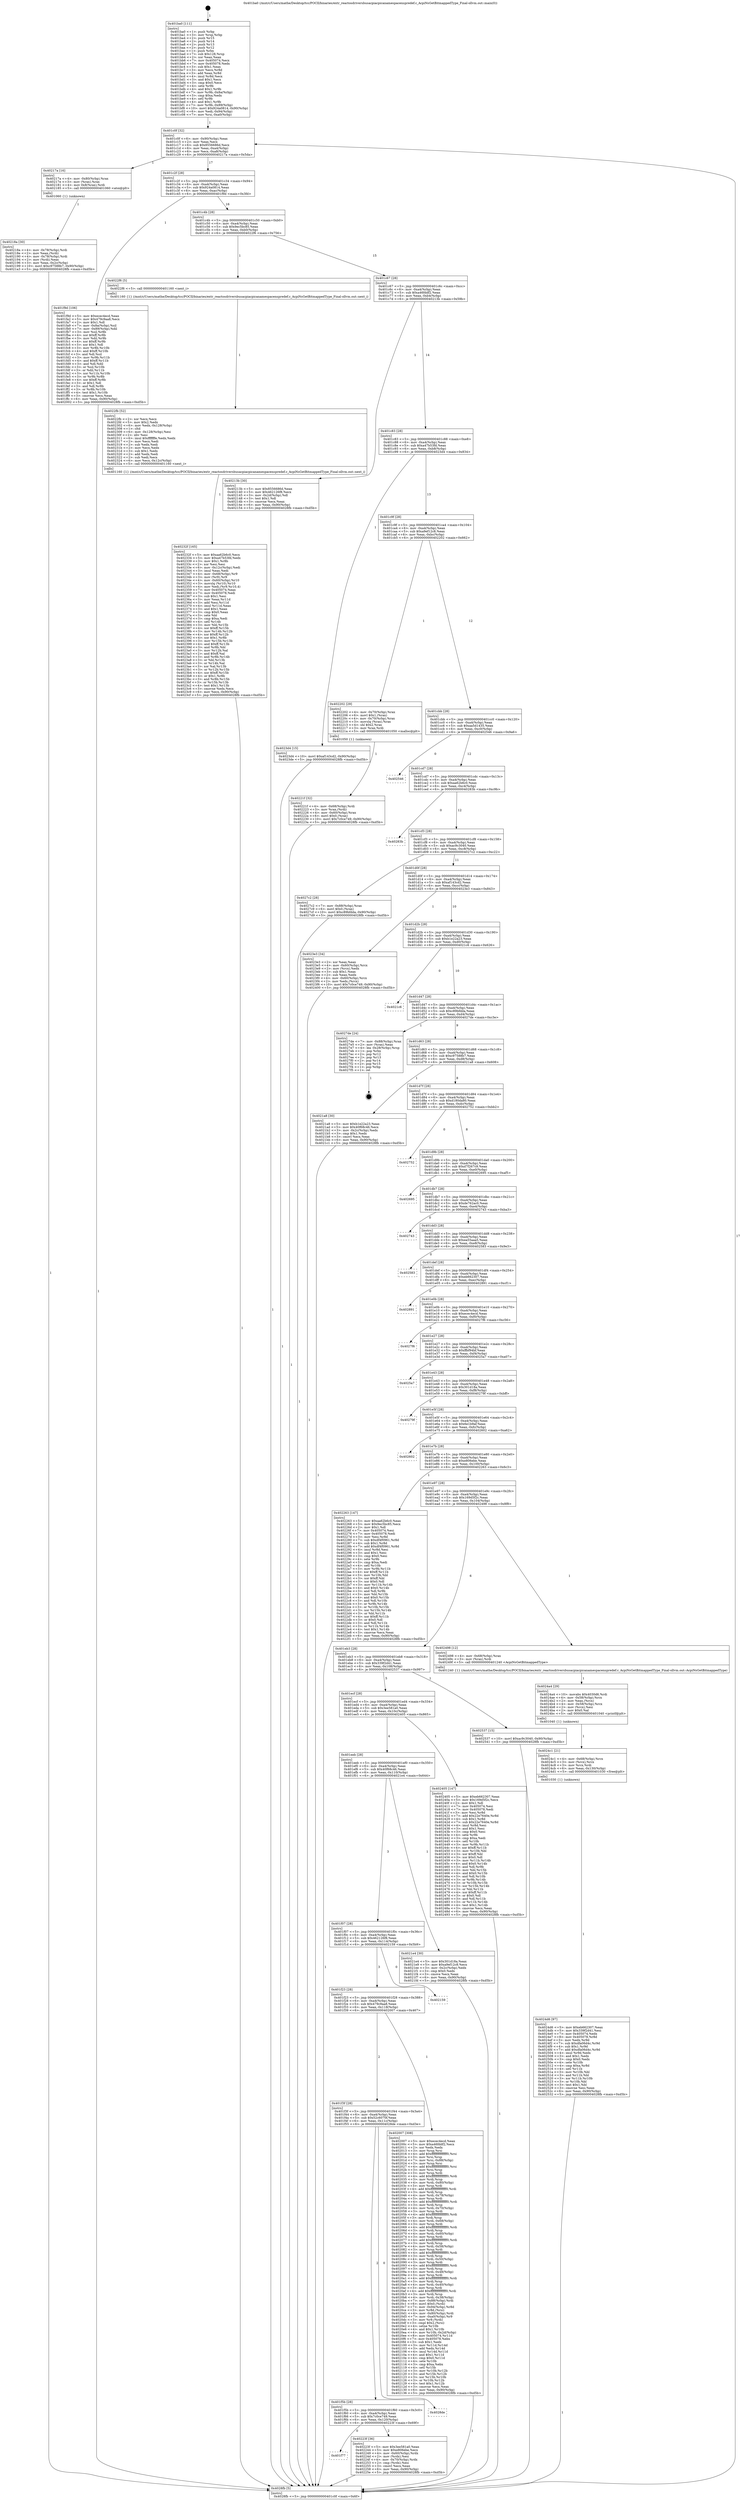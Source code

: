 digraph "0x401ba0" {
  label = "0x401ba0 (/mnt/c/Users/mathe/Desktop/tcc/POCII/binaries/extr_reactosdriversbusacpiacpicanamespacenspredef.c_AcpiNsGetBitmappedType_Final-ollvm.out::main(0))"
  labelloc = "t"
  node[shape=record]

  Entry [label="",width=0.3,height=0.3,shape=circle,fillcolor=black,style=filled]
  "0x401c0f" [label="{
     0x401c0f [32]\l
     | [instrs]\l
     &nbsp;&nbsp;0x401c0f \<+6\>: mov -0x90(%rbp),%eax\l
     &nbsp;&nbsp;0x401c15 \<+2\>: mov %eax,%ecx\l
     &nbsp;&nbsp;0x401c17 \<+6\>: sub $0x8556686d,%ecx\l
     &nbsp;&nbsp;0x401c1d \<+6\>: mov %eax,-0xa4(%rbp)\l
     &nbsp;&nbsp;0x401c23 \<+6\>: mov %ecx,-0xa8(%rbp)\l
     &nbsp;&nbsp;0x401c29 \<+6\>: je 000000000040217a \<main+0x5da\>\l
  }"]
  "0x40217a" [label="{
     0x40217a [16]\l
     | [instrs]\l
     &nbsp;&nbsp;0x40217a \<+4\>: mov -0x80(%rbp),%rax\l
     &nbsp;&nbsp;0x40217e \<+3\>: mov (%rax),%rax\l
     &nbsp;&nbsp;0x402181 \<+4\>: mov 0x8(%rax),%rdi\l
     &nbsp;&nbsp;0x402185 \<+5\>: call 0000000000401060 \<atoi@plt\>\l
     | [calls]\l
     &nbsp;&nbsp;0x401060 \{1\} (unknown)\l
  }"]
  "0x401c2f" [label="{
     0x401c2f [28]\l
     | [instrs]\l
     &nbsp;&nbsp;0x401c2f \<+5\>: jmp 0000000000401c34 \<main+0x94\>\l
     &nbsp;&nbsp;0x401c34 \<+6\>: mov -0xa4(%rbp),%eax\l
     &nbsp;&nbsp;0x401c3a \<+5\>: sub $0x924a0814,%eax\l
     &nbsp;&nbsp;0x401c3f \<+6\>: mov %eax,-0xac(%rbp)\l
     &nbsp;&nbsp;0x401c45 \<+6\>: je 0000000000401f9d \<main+0x3fd\>\l
  }"]
  Exit [label="",width=0.3,height=0.3,shape=circle,fillcolor=black,style=filled,peripheries=2]
  "0x401f9d" [label="{
     0x401f9d [106]\l
     | [instrs]\l
     &nbsp;&nbsp;0x401f9d \<+5\>: mov $0xecec4ecd,%eax\l
     &nbsp;&nbsp;0x401fa2 \<+5\>: mov $0x479c9aa8,%ecx\l
     &nbsp;&nbsp;0x401fa7 \<+2\>: mov $0x1,%dl\l
     &nbsp;&nbsp;0x401fa9 \<+7\>: mov -0x8a(%rbp),%sil\l
     &nbsp;&nbsp;0x401fb0 \<+7\>: mov -0x89(%rbp),%dil\l
     &nbsp;&nbsp;0x401fb7 \<+3\>: mov %sil,%r8b\l
     &nbsp;&nbsp;0x401fba \<+4\>: xor $0xff,%r8b\l
     &nbsp;&nbsp;0x401fbe \<+3\>: mov %dil,%r9b\l
     &nbsp;&nbsp;0x401fc1 \<+4\>: xor $0xff,%r9b\l
     &nbsp;&nbsp;0x401fc5 \<+3\>: xor $0x1,%dl\l
     &nbsp;&nbsp;0x401fc8 \<+3\>: mov %r8b,%r10b\l
     &nbsp;&nbsp;0x401fcb \<+4\>: and $0xff,%r10b\l
     &nbsp;&nbsp;0x401fcf \<+3\>: and %dl,%sil\l
     &nbsp;&nbsp;0x401fd2 \<+3\>: mov %r9b,%r11b\l
     &nbsp;&nbsp;0x401fd5 \<+4\>: and $0xff,%r11b\l
     &nbsp;&nbsp;0x401fd9 \<+3\>: and %dl,%dil\l
     &nbsp;&nbsp;0x401fdc \<+3\>: or %sil,%r10b\l
     &nbsp;&nbsp;0x401fdf \<+3\>: or %dil,%r11b\l
     &nbsp;&nbsp;0x401fe2 \<+3\>: xor %r11b,%r10b\l
     &nbsp;&nbsp;0x401fe5 \<+3\>: or %r9b,%r8b\l
     &nbsp;&nbsp;0x401fe8 \<+4\>: xor $0xff,%r8b\l
     &nbsp;&nbsp;0x401fec \<+3\>: or $0x1,%dl\l
     &nbsp;&nbsp;0x401fef \<+3\>: and %dl,%r8b\l
     &nbsp;&nbsp;0x401ff2 \<+3\>: or %r8b,%r10b\l
     &nbsp;&nbsp;0x401ff5 \<+4\>: test $0x1,%r10b\l
     &nbsp;&nbsp;0x401ff9 \<+3\>: cmovne %ecx,%eax\l
     &nbsp;&nbsp;0x401ffc \<+6\>: mov %eax,-0x90(%rbp)\l
     &nbsp;&nbsp;0x402002 \<+5\>: jmp 00000000004028fb \<main+0xd5b\>\l
  }"]
  "0x401c4b" [label="{
     0x401c4b [28]\l
     | [instrs]\l
     &nbsp;&nbsp;0x401c4b \<+5\>: jmp 0000000000401c50 \<main+0xb0\>\l
     &nbsp;&nbsp;0x401c50 \<+6\>: mov -0xa4(%rbp),%eax\l
     &nbsp;&nbsp;0x401c56 \<+5\>: sub $0x9ec5bc85,%eax\l
     &nbsp;&nbsp;0x401c5b \<+6\>: mov %eax,-0xb0(%rbp)\l
     &nbsp;&nbsp;0x401c61 \<+6\>: je 00000000004022f6 \<main+0x756\>\l
  }"]
  "0x4028fb" [label="{
     0x4028fb [5]\l
     | [instrs]\l
     &nbsp;&nbsp;0x4028fb \<+5\>: jmp 0000000000401c0f \<main+0x6f\>\l
  }"]
  "0x401ba0" [label="{
     0x401ba0 [111]\l
     | [instrs]\l
     &nbsp;&nbsp;0x401ba0 \<+1\>: push %rbp\l
     &nbsp;&nbsp;0x401ba1 \<+3\>: mov %rsp,%rbp\l
     &nbsp;&nbsp;0x401ba4 \<+2\>: push %r15\l
     &nbsp;&nbsp;0x401ba6 \<+2\>: push %r14\l
     &nbsp;&nbsp;0x401ba8 \<+2\>: push %r13\l
     &nbsp;&nbsp;0x401baa \<+2\>: push %r12\l
     &nbsp;&nbsp;0x401bac \<+1\>: push %rbx\l
     &nbsp;&nbsp;0x401bad \<+7\>: sub $0x128,%rsp\l
     &nbsp;&nbsp;0x401bb4 \<+2\>: xor %eax,%eax\l
     &nbsp;&nbsp;0x401bb6 \<+7\>: mov 0x405074,%ecx\l
     &nbsp;&nbsp;0x401bbd \<+7\>: mov 0x405078,%edx\l
     &nbsp;&nbsp;0x401bc4 \<+3\>: sub $0x1,%eax\l
     &nbsp;&nbsp;0x401bc7 \<+3\>: mov %ecx,%r8d\l
     &nbsp;&nbsp;0x401bca \<+3\>: add %eax,%r8d\l
     &nbsp;&nbsp;0x401bcd \<+4\>: imul %r8d,%ecx\l
     &nbsp;&nbsp;0x401bd1 \<+3\>: and $0x1,%ecx\l
     &nbsp;&nbsp;0x401bd4 \<+3\>: cmp $0x0,%ecx\l
     &nbsp;&nbsp;0x401bd7 \<+4\>: sete %r9b\l
     &nbsp;&nbsp;0x401bdb \<+4\>: and $0x1,%r9b\l
     &nbsp;&nbsp;0x401bdf \<+7\>: mov %r9b,-0x8a(%rbp)\l
     &nbsp;&nbsp;0x401be6 \<+3\>: cmp $0xa,%edx\l
     &nbsp;&nbsp;0x401be9 \<+4\>: setl %r9b\l
     &nbsp;&nbsp;0x401bed \<+4\>: and $0x1,%r9b\l
     &nbsp;&nbsp;0x401bf1 \<+7\>: mov %r9b,-0x89(%rbp)\l
     &nbsp;&nbsp;0x401bf8 \<+10\>: movl $0x924a0814,-0x90(%rbp)\l
     &nbsp;&nbsp;0x401c02 \<+6\>: mov %edi,-0x94(%rbp)\l
     &nbsp;&nbsp;0x401c08 \<+7\>: mov %rsi,-0xa0(%rbp)\l
  }"]
  "0x4024d6" [label="{
     0x4024d6 [97]\l
     | [instrs]\l
     &nbsp;&nbsp;0x4024d6 \<+5\>: mov $0xeb662307,%eax\l
     &nbsp;&nbsp;0x4024db \<+5\>: mov $0x339f2d41,%esi\l
     &nbsp;&nbsp;0x4024e0 \<+7\>: mov 0x405074,%edx\l
     &nbsp;&nbsp;0x4024e7 \<+8\>: mov 0x405078,%r8d\l
     &nbsp;&nbsp;0x4024ef \<+3\>: mov %edx,%r9d\l
     &nbsp;&nbsp;0x4024f2 \<+7\>: sub $0xdfa06d4c,%r9d\l
     &nbsp;&nbsp;0x4024f9 \<+4\>: sub $0x1,%r9d\l
     &nbsp;&nbsp;0x4024fd \<+7\>: add $0xdfa06d4c,%r9d\l
     &nbsp;&nbsp;0x402504 \<+4\>: imul %r9d,%edx\l
     &nbsp;&nbsp;0x402508 \<+3\>: and $0x1,%edx\l
     &nbsp;&nbsp;0x40250b \<+3\>: cmp $0x0,%edx\l
     &nbsp;&nbsp;0x40250e \<+4\>: sete %r10b\l
     &nbsp;&nbsp;0x402512 \<+4\>: cmp $0xa,%r8d\l
     &nbsp;&nbsp;0x402516 \<+4\>: setl %r11b\l
     &nbsp;&nbsp;0x40251a \<+3\>: mov %r10b,%bl\l
     &nbsp;&nbsp;0x40251d \<+3\>: and %r11b,%bl\l
     &nbsp;&nbsp;0x402520 \<+3\>: xor %r11b,%r10b\l
     &nbsp;&nbsp;0x402523 \<+3\>: or %r10b,%bl\l
     &nbsp;&nbsp;0x402526 \<+3\>: test $0x1,%bl\l
     &nbsp;&nbsp;0x402529 \<+3\>: cmovne %esi,%eax\l
     &nbsp;&nbsp;0x40252c \<+6\>: mov %eax,-0x90(%rbp)\l
     &nbsp;&nbsp;0x402532 \<+5\>: jmp 00000000004028fb \<main+0xd5b\>\l
  }"]
  "0x4022f6" [label="{
     0x4022f6 [5]\l
     | [instrs]\l
     &nbsp;&nbsp;0x4022f6 \<+5\>: call 0000000000401160 \<next_i\>\l
     | [calls]\l
     &nbsp;&nbsp;0x401160 \{1\} (/mnt/c/Users/mathe/Desktop/tcc/POCII/binaries/extr_reactosdriversbusacpiacpicanamespacenspredef.c_AcpiNsGetBitmappedType_Final-ollvm.out::next_i)\l
  }"]
  "0x401c67" [label="{
     0x401c67 [28]\l
     | [instrs]\l
     &nbsp;&nbsp;0x401c67 \<+5\>: jmp 0000000000401c6c \<main+0xcc\>\l
     &nbsp;&nbsp;0x401c6c \<+6\>: mov -0xa4(%rbp),%eax\l
     &nbsp;&nbsp;0x401c72 \<+5\>: sub $0xa46fddf2,%eax\l
     &nbsp;&nbsp;0x401c77 \<+6\>: mov %eax,-0xb4(%rbp)\l
     &nbsp;&nbsp;0x401c7d \<+6\>: je 000000000040213b \<main+0x59b\>\l
  }"]
  "0x4024c1" [label="{
     0x4024c1 [21]\l
     | [instrs]\l
     &nbsp;&nbsp;0x4024c1 \<+4\>: mov -0x68(%rbp),%rcx\l
     &nbsp;&nbsp;0x4024c5 \<+3\>: mov (%rcx),%rcx\l
     &nbsp;&nbsp;0x4024c8 \<+3\>: mov %rcx,%rdi\l
     &nbsp;&nbsp;0x4024cb \<+6\>: mov %eax,-0x130(%rbp)\l
     &nbsp;&nbsp;0x4024d1 \<+5\>: call 0000000000401030 \<free@plt\>\l
     | [calls]\l
     &nbsp;&nbsp;0x401030 \{1\} (unknown)\l
  }"]
  "0x40213b" [label="{
     0x40213b [30]\l
     | [instrs]\l
     &nbsp;&nbsp;0x40213b \<+5\>: mov $0x8556686d,%eax\l
     &nbsp;&nbsp;0x402140 \<+5\>: mov $0x462126f8,%ecx\l
     &nbsp;&nbsp;0x402145 \<+3\>: mov -0x2d(%rbp),%dl\l
     &nbsp;&nbsp;0x402148 \<+3\>: test $0x1,%dl\l
     &nbsp;&nbsp;0x40214b \<+3\>: cmovne %ecx,%eax\l
     &nbsp;&nbsp;0x40214e \<+6\>: mov %eax,-0x90(%rbp)\l
     &nbsp;&nbsp;0x402154 \<+5\>: jmp 00000000004028fb \<main+0xd5b\>\l
  }"]
  "0x401c83" [label="{
     0x401c83 [28]\l
     | [instrs]\l
     &nbsp;&nbsp;0x401c83 \<+5\>: jmp 0000000000401c88 \<main+0xe8\>\l
     &nbsp;&nbsp;0x401c88 \<+6\>: mov -0xa4(%rbp),%eax\l
     &nbsp;&nbsp;0x401c8e \<+5\>: sub $0xa47b53fd,%eax\l
     &nbsp;&nbsp;0x401c93 \<+6\>: mov %eax,-0xb8(%rbp)\l
     &nbsp;&nbsp;0x401c99 \<+6\>: je 00000000004023d4 \<main+0x834\>\l
  }"]
  "0x4024a4" [label="{
     0x4024a4 [29]\l
     | [instrs]\l
     &nbsp;&nbsp;0x4024a4 \<+10\>: movabs $0x4030d6,%rdi\l
     &nbsp;&nbsp;0x4024ae \<+4\>: mov -0x58(%rbp),%rcx\l
     &nbsp;&nbsp;0x4024b2 \<+2\>: mov %eax,(%rcx)\l
     &nbsp;&nbsp;0x4024b4 \<+4\>: mov -0x58(%rbp),%rcx\l
     &nbsp;&nbsp;0x4024b8 \<+2\>: mov (%rcx),%esi\l
     &nbsp;&nbsp;0x4024ba \<+2\>: mov $0x0,%al\l
     &nbsp;&nbsp;0x4024bc \<+5\>: call 0000000000401040 \<printf@plt\>\l
     | [calls]\l
     &nbsp;&nbsp;0x401040 \{1\} (unknown)\l
  }"]
  "0x4023d4" [label="{
     0x4023d4 [15]\l
     | [instrs]\l
     &nbsp;&nbsp;0x4023d4 \<+10\>: movl $0xaf143cd2,-0x90(%rbp)\l
     &nbsp;&nbsp;0x4023de \<+5\>: jmp 00000000004028fb \<main+0xd5b\>\l
  }"]
  "0x401c9f" [label="{
     0x401c9f [28]\l
     | [instrs]\l
     &nbsp;&nbsp;0x401c9f \<+5\>: jmp 0000000000401ca4 \<main+0x104\>\l
     &nbsp;&nbsp;0x401ca4 \<+6\>: mov -0xa4(%rbp),%eax\l
     &nbsp;&nbsp;0x401caa \<+5\>: sub $0xa9ef12c8,%eax\l
     &nbsp;&nbsp;0x401caf \<+6\>: mov %eax,-0xbc(%rbp)\l
     &nbsp;&nbsp;0x401cb5 \<+6\>: je 0000000000402202 \<main+0x662\>\l
  }"]
  "0x40232f" [label="{
     0x40232f [165]\l
     | [instrs]\l
     &nbsp;&nbsp;0x40232f \<+5\>: mov $0xaa62b6c0,%ecx\l
     &nbsp;&nbsp;0x402334 \<+5\>: mov $0xa47b53fd,%edx\l
     &nbsp;&nbsp;0x402339 \<+3\>: mov $0x1,%r8b\l
     &nbsp;&nbsp;0x40233c \<+2\>: xor %esi,%esi\l
     &nbsp;&nbsp;0x40233e \<+6\>: mov -0x12c(%rbp),%edi\l
     &nbsp;&nbsp;0x402344 \<+3\>: imul %eax,%edi\l
     &nbsp;&nbsp;0x402347 \<+4\>: mov -0x68(%rbp),%r9\l
     &nbsp;&nbsp;0x40234b \<+3\>: mov (%r9),%r9\l
     &nbsp;&nbsp;0x40234e \<+4\>: mov -0x60(%rbp),%r10\l
     &nbsp;&nbsp;0x402352 \<+3\>: movslq (%r10),%r10\l
     &nbsp;&nbsp;0x402355 \<+4\>: mov %edi,(%r9,%r10,4)\l
     &nbsp;&nbsp;0x402359 \<+7\>: mov 0x405074,%eax\l
     &nbsp;&nbsp;0x402360 \<+7\>: mov 0x405078,%edi\l
     &nbsp;&nbsp;0x402367 \<+3\>: sub $0x1,%esi\l
     &nbsp;&nbsp;0x40236a \<+3\>: mov %eax,%r11d\l
     &nbsp;&nbsp;0x40236d \<+3\>: add %esi,%r11d\l
     &nbsp;&nbsp;0x402370 \<+4\>: imul %r11d,%eax\l
     &nbsp;&nbsp;0x402374 \<+3\>: and $0x1,%eax\l
     &nbsp;&nbsp;0x402377 \<+3\>: cmp $0x0,%eax\l
     &nbsp;&nbsp;0x40237a \<+3\>: sete %bl\l
     &nbsp;&nbsp;0x40237d \<+3\>: cmp $0xa,%edi\l
     &nbsp;&nbsp;0x402380 \<+4\>: setl %r14b\l
     &nbsp;&nbsp;0x402384 \<+3\>: mov %bl,%r15b\l
     &nbsp;&nbsp;0x402387 \<+4\>: xor $0xff,%r15b\l
     &nbsp;&nbsp;0x40238b \<+3\>: mov %r14b,%r12b\l
     &nbsp;&nbsp;0x40238e \<+4\>: xor $0xff,%r12b\l
     &nbsp;&nbsp;0x402392 \<+4\>: xor $0x1,%r8b\l
     &nbsp;&nbsp;0x402396 \<+3\>: mov %r15b,%r13b\l
     &nbsp;&nbsp;0x402399 \<+4\>: and $0xff,%r13b\l
     &nbsp;&nbsp;0x40239d \<+3\>: and %r8b,%bl\l
     &nbsp;&nbsp;0x4023a0 \<+3\>: mov %r12b,%al\l
     &nbsp;&nbsp;0x4023a3 \<+2\>: and $0xff,%al\l
     &nbsp;&nbsp;0x4023a5 \<+3\>: and %r8b,%r14b\l
     &nbsp;&nbsp;0x4023a8 \<+3\>: or %bl,%r13b\l
     &nbsp;&nbsp;0x4023ab \<+3\>: or %r14b,%al\l
     &nbsp;&nbsp;0x4023ae \<+3\>: xor %al,%r13b\l
     &nbsp;&nbsp;0x4023b1 \<+3\>: or %r12b,%r15b\l
     &nbsp;&nbsp;0x4023b4 \<+4\>: xor $0xff,%r15b\l
     &nbsp;&nbsp;0x4023b8 \<+4\>: or $0x1,%r8b\l
     &nbsp;&nbsp;0x4023bc \<+3\>: and %r8b,%r15b\l
     &nbsp;&nbsp;0x4023bf \<+3\>: or %r15b,%r13b\l
     &nbsp;&nbsp;0x4023c2 \<+4\>: test $0x1,%r13b\l
     &nbsp;&nbsp;0x4023c6 \<+3\>: cmovne %edx,%ecx\l
     &nbsp;&nbsp;0x4023c9 \<+6\>: mov %ecx,-0x90(%rbp)\l
     &nbsp;&nbsp;0x4023cf \<+5\>: jmp 00000000004028fb \<main+0xd5b\>\l
  }"]
  "0x402202" [label="{
     0x402202 [29]\l
     | [instrs]\l
     &nbsp;&nbsp;0x402202 \<+4\>: mov -0x70(%rbp),%rax\l
     &nbsp;&nbsp;0x402206 \<+6\>: movl $0x1,(%rax)\l
     &nbsp;&nbsp;0x40220c \<+4\>: mov -0x70(%rbp),%rax\l
     &nbsp;&nbsp;0x402210 \<+3\>: movslq (%rax),%rax\l
     &nbsp;&nbsp;0x402213 \<+4\>: shl $0x2,%rax\l
     &nbsp;&nbsp;0x402217 \<+3\>: mov %rax,%rdi\l
     &nbsp;&nbsp;0x40221a \<+5\>: call 0000000000401050 \<malloc@plt\>\l
     | [calls]\l
     &nbsp;&nbsp;0x401050 \{1\} (unknown)\l
  }"]
  "0x401cbb" [label="{
     0x401cbb [28]\l
     | [instrs]\l
     &nbsp;&nbsp;0x401cbb \<+5\>: jmp 0000000000401cc0 \<main+0x120\>\l
     &nbsp;&nbsp;0x401cc0 \<+6\>: mov -0xa4(%rbp),%eax\l
     &nbsp;&nbsp;0x401cc6 \<+5\>: sub $0xaa5d1435,%eax\l
     &nbsp;&nbsp;0x401ccb \<+6\>: mov %eax,-0xc0(%rbp)\l
     &nbsp;&nbsp;0x401cd1 \<+6\>: je 0000000000402546 \<main+0x9a6\>\l
  }"]
  "0x4022fb" [label="{
     0x4022fb [52]\l
     | [instrs]\l
     &nbsp;&nbsp;0x4022fb \<+2\>: xor %ecx,%ecx\l
     &nbsp;&nbsp;0x4022fd \<+5\>: mov $0x2,%edx\l
     &nbsp;&nbsp;0x402302 \<+6\>: mov %edx,-0x128(%rbp)\l
     &nbsp;&nbsp;0x402308 \<+1\>: cltd\l
     &nbsp;&nbsp;0x402309 \<+6\>: mov -0x128(%rbp),%esi\l
     &nbsp;&nbsp;0x40230f \<+2\>: idiv %esi\l
     &nbsp;&nbsp;0x402311 \<+6\>: imul $0xfffffffe,%edx,%edx\l
     &nbsp;&nbsp;0x402317 \<+2\>: mov %ecx,%edi\l
     &nbsp;&nbsp;0x402319 \<+2\>: sub %edx,%edi\l
     &nbsp;&nbsp;0x40231b \<+2\>: mov %ecx,%edx\l
     &nbsp;&nbsp;0x40231d \<+3\>: sub $0x1,%edx\l
     &nbsp;&nbsp;0x402320 \<+2\>: add %edx,%edi\l
     &nbsp;&nbsp;0x402322 \<+2\>: sub %edi,%ecx\l
     &nbsp;&nbsp;0x402324 \<+6\>: mov %ecx,-0x12c(%rbp)\l
     &nbsp;&nbsp;0x40232a \<+5\>: call 0000000000401160 \<next_i\>\l
     | [calls]\l
     &nbsp;&nbsp;0x401160 \{1\} (/mnt/c/Users/mathe/Desktop/tcc/POCII/binaries/extr_reactosdriversbusacpiacpicanamespacenspredef.c_AcpiNsGetBitmappedType_Final-ollvm.out::next_i)\l
  }"]
  "0x402546" [label="{
     0x402546\l
  }", style=dashed]
  "0x401cd7" [label="{
     0x401cd7 [28]\l
     | [instrs]\l
     &nbsp;&nbsp;0x401cd7 \<+5\>: jmp 0000000000401cdc \<main+0x13c\>\l
     &nbsp;&nbsp;0x401cdc \<+6\>: mov -0xa4(%rbp),%eax\l
     &nbsp;&nbsp;0x401ce2 \<+5\>: sub $0xaa62b6c0,%eax\l
     &nbsp;&nbsp;0x401ce7 \<+6\>: mov %eax,-0xc4(%rbp)\l
     &nbsp;&nbsp;0x401ced \<+6\>: je 000000000040283b \<main+0xc9b\>\l
  }"]
  "0x401f77" [label="{
     0x401f77\l
  }", style=dashed]
  "0x40283b" [label="{
     0x40283b\l
  }", style=dashed]
  "0x401cf3" [label="{
     0x401cf3 [28]\l
     | [instrs]\l
     &nbsp;&nbsp;0x401cf3 \<+5\>: jmp 0000000000401cf8 \<main+0x158\>\l
     &nbsp;&nbsp;0x401cf8 \<+6\>: mov -0xa4(%rbp),%eax\l
     &nbsp;&nbsp;0x401cfe \<+5\>: sub $0xac9c3040,%eax\l
     &nbsp;&nbsp;0x401d03 \<+6\>: mov %eax,-0xc8(%rbp)\l
     &nbsp;&nbsp;0x401d09 \<+6\>: je 00000000004027c2 \<main+0xc22\>\l
  }"]
  "0x40223f" [label="{
     0x40223f [36]\l
     | [instrs]\l
     &nbsp;&nbsp;0x40223f \<+5\>: mov $0x3ee581a0,%eax\l
     &nbsp;&nbsp;0x402244 \<+5\>: mov $0xe806ebe,%ecx\l
     &nbsp;&nbsp;0x402249 \<+4\>: mov -0x60(%rbp),%rdx\l
     &nbsp;&nbsp;0x40224d \<+2\>: mov (%rdx),%esi\l
     &nbsp;&nbsp;0x40224f \<+4\>: mov -0x70(%rbp),%rdx\l
     &nbsp;&nbsp;0x402253 \<+2\>: cmp (%rdx),%esi\l
     &nbsp;&nbsp;0x402255 \<+3\>: cmovl %ecx,%eax\l
     &nbsp;&nbsp;0x402258 \<+6\>: mov %eax,-0x90(%rbp)\l
     &nbsp;&nbsp;0x40225e \<+5\>: jmp 00000000004028fb \<main+0xd5b\>\l
  }"]
  "0x4027c2" [label="{
     0x4027c2 [28]\l
     | [instrs]\l
     &nbsp;&nbsp;0x4027c2 \<+7\>: mov -0x88(%rbp),%rax\l
     &nbsp;&nbsp;0x4027c9 \<+6\>: movl $0x0,(%rax)\l
     &nbsp;&nbsp;0x4027cf \<+10\>: movl $0xc89bfdda,-0x90(%rbp)\l
     &nbsp;&nbsp;0x4027d9 \<+5\>: jmp 00000000004028fb \<main+0xd5b\>\l
  }"]
  "0x401d0f" [label="{
     0x401d0f [28]\l
     | [instrs]\l
     &nbsp;&nbsp;0x401d0f \<+5\>: jmp 0000000000401d14 \<main+0x174\>\l
     &nbsp;&nbsp;0x401d14 \<+6\>: mov -0xa4(%rbp),%eax\l
     &nbsp;&nbsp;0x401d1a \<+5\>: sub $0xaf143cd2,%eax\l
     &nbsp;&nbsp;0x401d1f \<+6\>: mov %eax,-0xcc(%rbp)\l
     &nbsp;&nbsp;0x401d25 \<+6\>: je 00000000004023e3 \<main+0x843\>\l
  }"]
  "0x401f5b" [label="{
     0x401f5b [28]\l
     | [instrs]\l
     &nbsp;&nbsp;0x401f5b \<+5\>: jmp 0000000000401f60 \<main+0x3c0\>\l
     &nbsp;&nbsp;0x401f60 \<+6\>: mov -0xa4(%rbp),%eax\l
     &nbsp;&nbsp;0x401f66 \<+5\>: sub $0x7c0ce749,%eax\l
     &nbsp;&nbsp;0x401f6b \<+6\>: mov %eax,-0x120(%rbp)\l
     &nbsp;&nbsp;0x401f71 \<+6\>: je 000000000040223f \<main+0x69f\>\l
  }"]
  "0x4023e3" [label="{
     0x4023e3 [34]\l
     | [instrs]\l
     &nbsp;&nbsp;0x4023e3 \<+2\>: xor %eax,%eax\l
     &nbsp;&nbsp;0x4023e5 \<+4\>: mov -0x60(%rbp),%rcx\l
     &nbsp;&nbsp;0x4023e9 \<+2\>: mov (%rcx),%edx\l
     &nbsp;&nbsp;0x4023eb \<+3\>: sub $0x1,%eax\l
     &nbsp;&nbsp;0x4023ee \<+2\>: sub %eax,%edx\l
     &nbsp;&nbsp;0x4023f0 \<+4\>: mov -0x60(%rbp),%rcx\l
     &nbsp;&nbsp;0x4023f4 \<+2\>: mov %edx,(%rcx)\l
     &nbsp;&nbsp;0x4023f6 \<+10\>: movl $0x7c0ce749,-0x90(%rbp)\l
     &nbsp;&nbsp;0x402400 \<+5\>: jmp 00000000004028fb \<main+0xd5b\>\l
  }"]
  "0x401d2b" [label="{
     0x401d2b [28]\l
     | [instrs]\l
     &nbsp;&nbsp;0x401d2b \<+5\>: jmp 0000000000401d30 \<main+0x190\>\l
     &nbsp;&nbsp;0x401d30 \<+6\>: mov -0xa4(%rbp),%eax\l
     &nbsp;&nbsp;0x401d36 \<+5\>: sub $0xb1e22a23,%eax\l
     &nbsp;&nbsp;0x401d3b \<+6\>: mov %eax,-0xd0(%rbp)\l
     &nbsp;&nbsp;0x401d41 \<+6\>: je 00000000004021c6 \<main+0x626\>\l
  }"]
  "0x4028de" [label="{
     0x4028de\l
  }", style=dashed]
  "0x4021c6" [label="{
     0x4021c6\l
  }", style=dashed]
  "0x401d47" [label="{
     0x401d47 [28]\l
     | [instrs]\l
     &nbsp;&nbsp;0x401d47 \<+5\>: jmp 0000000000401d4c \<main+0x1ac\>\l
     &nbsp;&nbsp;0x401d4c \<+6\>: mov -0xa4(%rbp),%eax\l
     &nbsp;&nbsp;0x401d52 \<+5\>: sub $0xc89bfdda,%eax\l
     &nbsp;&nbsp;0x401d57 \<+6\>: mov %eax,-0xd4(%rbp)\l
     &nbsp;&nbsp;0x401d5d \<+6\>: je 00000000004027de \<main+0xc3e\>\l
  }"]
  "0x40221f" [label="{
     0x40221f [32]\l
     | [instrs]\l
     &nbsp;&nbsp;0x40221f \<+4\>: mov -0x68(%rbp),%rdi\l
     &nbsp;&nbsp;0x402223 \<+3\>: mov %rax,(%rdi)\l
     &nbsp;&nbsp;0x402226 \<+4\>: mov -0x60(%rbp),%rax\l
     &nbsp;&nbsp;0x40222a \<+6\>: movl $0x0,(%rax)\l
     &nbsp;&nbsp;0x402230 \<+10\>: movl $0x7c0ce749,-0x90(%rbp)\l
     &nbsp;&nbsp;0x40223a \<+5\>: jmp 00000000004028fb \<main+0xd5b\>\l
  }"]
  "0x4027de" [label="{
     0x4027de [24]\l
     | [instrs]\l
     &nbsp;&nbsp;0x4027de \<+7\>: mov -0x88(%rbp),%rax\l
     &nbsp;&nbsp;0x4027e5 \<+2\>: mov (%rax),%eax\l
     &nbsp;&nbsp;0x4027e7 \<+4\>: lea -0x28(%rbp),%rsp\l
     &nbsp;&nbsp;0x4027eb \<+1\>: pop %rbx\l
     &nbsp;&nbsp;0x4027ec \<+2\>: pop %r12\l
     &nbsp;&nbsp;0x4027ee \<+2\>: pop %r13\l
     &nbsp;&nbsp;0x4027f0 \<+2\>: pop %r14\l
     &nbsp;&nbsp;0x4027f2 \<+2\>: pop %r15\l
     &nbsp;&nbsp;0x4027f4 \<+1\>: pop %rbp\l
     &nbsp;&nbsp;0x4027f5 \<+1\>: ret\l
  }"]
  "0x401d63" [label="{
     0x401d63 [28]\l
     | [instrs]\l
     &nbsp;&nbsp;0x401d63 \<+5\>: jmp 0000000000401d68 \<main+0x1c8\>\l
     &nbsp;&nbsp;0x401d68 \<+6\>: mov -0xa4(%rbp),%eax\l
     &nbsp;&nbsp;0x401d6e \<+5\>: sub $0xc97588b7,%eax\l
     &nbsp;&nbsp;0x401d73 \<+6\>: mov %eax,-0xd8(%rbp)\l
     &nbsp;&nbsp;0x401d79 \<+6\>: je 00000000004021a8 \<main+0x608\>\l
  }"]
  "0x40218a" [label="{
     0x40218a [30]\l
     | [instrs]\l
     &nbsp;&nbsp;0x40218a \<+4\>: mov -0x78(%rbp),%rdi\l
     &nbsp;&nbsp;0x40218e \<+2\>: mov %eax,(%rdi)\l
     &nbsp;&nbsp;0x402190 \<+4\>: mov -0x78(%rbp),%rdi\l
     &nbsp;&nbsp;0x402194 \<+2\>: mov (%rdi),%eax\l
     &nbsp;&nbsp;0x402196 \<+3\>: mov %eax,-0x2c(%rbp)\l
     &nbsp;&nbsp;0x402199 \<+10\>: movl $0xc97588b7,-0x90(%rbp)\l
     &nbsp;&nbsp;0x4021a3 \<+5\>: jmp 00000000004028fb \<main+0xd5b\>\l
  }"]
  "0x4021a8" [label="{
     0x4021a8 [30]\l
     | [instrs]\l
     &nbsp;&nbsp;0x4021a8 \<+5\>: mov $0xb1e22a23,%eax\l
     &nbsp;&nbsp;0x4021ad \<+5\>: mov $0x40f68c46,%ecx\l
     &nbsp;&nbsp;0x4021b2 \<+3\>: mov -0x2c(%rbp),%edx\l
     &nbsp;&nbsp;0x4021b5 \<+3\>: cmp $0x1,%edx\l
     &nbsp;&nbsp;0x4021b8 \<+3\>: cmovl %ecx,%eax\l
     &nbsp;&nbsp;0x4021bb \<+6\>: mov %eax,-0x90(%rbp)\l
     &nbsp;&nbsp;0x4021c1 \<+5\>: jmp 00000000004028fb \<main+0xd5b\>\l
  }"]
  "0x401d7f" [label="{
     0x401d7f [28]\l
     | [instrs]\l
     &nbsp;&nbsp;0x401d7f \<+5\>: jmp 0000000000401d84 \<main+0x1e4\>\l
     &nbsp;&nbsp;0x401d84 \<+6\>: mov -0xa4(%rbp),%eax\l
     &nbsp;&nbsp;0x401d8a \<+5\>: sub $0xd180da80,%eax\l
     &nbsp;&nbsp;0x401d8f \<+6\>: mov %eax,-0xdc(%rbp)\l
     &nbsp;&nbsp;0x401d95 \<+6\>: je 0000000000402752 \<main+0xbb2\>\l
  }"]
  "0x401f3f" [label="{
     0x401f3f [28]\l
     | [instrs]\l
     &nbsp;&nbsp;0x401f3f \<+5\>: jmp 0000000000401f44 \<main+0x3a4\>\l
     &nbsp;&nbsp;0x401f44 \<+6\>: mov -0xa4(%rbp),%eax\l
     &nbsp;&nbsp;0x401f4a \<+5\>: sub $0x52c6070f,%eax\l
     &nbsp;&nbsp;0x401f4f \<+6\>: mov %eax,-0x11c(%rbp)\l
     &nbsp;&nbsp;0x401f55 \<+6\>: je 00000000004028de \<main+0xd3e\>\l
  }"]
  "0x402752" [label="{
     0x402752\l
  }", style=dashed]
  "0x401d9b" [label="{
     0x401d9b [28]\l
     | [instrs]\l
     &nbsp;&nbsp;0x401d9b \<+5\>: jmp 0000000000401da0 \<main+0x200\>\l
     &nbsp;&nbsp;0x401da0 \<+6\>: mov -0xa4(%rbp),%eax\l
     &nbsp;&nbsp;0x401da6 \<+5\>: sub $0xd7f267c9,%eax\l
     &nbsp;&nbsp;0x401dab \<+6\>: mov %eax,-0xe0(%rbp)\l
     &nbsp;&nbsp;0x401db1 \<+6\>: je 0000000000402695 \<main+0xaf5\>\l
  }"]
  "0x402007" [label="{
     0x402007 [308]\l
     | [instrs]\l
     &nbsp;&nbsp;0x402007 \<+5\>: mov $0xecec4ecd,%eax\l
     &nbsp;&nbsp;0x40200c \<+5\>: mov $0xa46fddf2,%ecx\l
     &nbsp;&nbsp;0x402011 \<+2\>: xor %edx,%edx\l
     &nbsp;&nbsp;0x402013 \<+3\>: mov %rsp,%rsi\l
     &nbsp;&nbsp;0x402016 \<+4\>: add $0xfffffffffffffff0,%rsi\l
     &nbsp;&nbsp;0x40201a \<+3\>: mov %rsi,%rsp\l
     &nbsp;&nbsp;0x40201d \<+7\>: mov %rsi,-0x88(%rbp)\l
     &nbsp;&nbsp;0x402024 \<+3\>: mov %rsp,%rsi\l
     &nbsp;&nbsp;0x402027 \<+4\>: add $0xfffffffffffffff0,%rsi\l
     &nbsp;&nbsp;0x40202b \<+3\>: mov %rsi,%rsp\l
     &nbsp;&nbsp;0x40202e \<+3\>: mov %rsp,%rdi\l
     &nbsp;&nbsp;0x402031 \<+4\>: add $0xfffffffffffffff0,%rdi\l
     &nbsp;&nbsp;0x402035 \<+3\>: mov %rdi,%rsp\l
     &nbsp;&nbsp;0x402038 \<+4\>: mov %rdi,-0x80(%rbp)\l
     &nbsp;&nbsp;0x40203c \<+3\>: mov %rsp,%rdi\l
     &nbsp;&nbsp;0x40203f \<+4\>: add $0xfffffffffffffff0,%rdi\l
     &nbsp;&nbsp;0x402043 \<+3\>: mov %rdi,%rsp\l
     &nbsp;&nbsp;0x402046 \<+4\>: mov %rdi,-0x78(%rbp)\l
     &nbsp;&nbsp;0x40204a \<+3\>: mov %rsp,%rdi\l
     &nbsp;&nbsp;0x40204d \<+4\>: add $0xfffffffffffffff0,%rdi\l
     &nbsp;&nbsp;0x402051 \<+3\>: mov %rdi,%rsp\l
     &nbsp;&nbsp;0x402054 \<+4\>: mov %rdi,-0x70(%rbp)\l
     &nbsp;&nbsp;0x402058 \<+3\>: mov %rsp,%rdi\l
     &nbsp;&nbsp;0x40205b \<+4\>: add $0xfffffffffffffff0,%rdi\l
     &nbsp;&nbsp;0x40205f \<+3\>: mov %rdi,%rsp\l
     &nbsp;&nbsp;0x402062 \<+4\>: mov %rdi,-0x68(%rbp)\l
     &nbsp;&nbsp;0x402066 \<+3\>: mov %rsp,%rdi\l
     &nbsp;&nbsp;0x402069 \<+4\>: add $0xfffffffffffffff0,%rdi\l
     &nbsp;&nbsp;0x40206d \<+3\>: mov %rdi,%rsp\l
     &nbsp;&nbsp;0x402070 \<+4\>: mov %rdi,-0x60(%rbp)\l
     &nbsp;&nbsp;0x402074 \<+3\>: mov %rsp,%rdi\l
     &nbsp;&nbsp;0x402077 \<+4\>: add $0xfffffffffffffff0,%rdi\l
     &nbsp;&nbsp;0x40207b \<+3\>: mov %rdi,%rsp\l
     &nbsp;&nbsp;0x40207e \<+4\>: mov %rdi,-0x58(%rbp)\l
     &nbsp;&nbsp;0x402082 \<+3\>: mov %rsp,%rdi\l
     &nbsp;&nbsp;0x402085 \<+4\>: add $0xfffffffffffffff0,%rdi\l
     &nbsp;&nbsp;0x402089 \<+3\>: mov %rdi,%rsp\l
     &nbsp;&nbsp;0x40208c \<+4\>: mov %rdi,-0x50(%rbp)\l
     &nbsp;&nbsp;0x402090 \<+3\>: mov %rsp,%rdi\l
     &nbsp;&nbsp;0x402093 \<+4\>: add $0xfffffffffffffff0,%rdi\l
     &nbsp;&nbsp;0x402097 \<+3\>: mov %rdi,%rsp\l
     &nbsp;&nbsp;0x40209a \<+4\>: mov %rdi,-0x48(%rbp)\l
     &nbsp;&nbsp;0x40209e \<+3\>: mov %rsp,%rdi\l
     &nbsp;&nbsp;0x4020a1 \<+4\>: add $0xfffffffffffffff0,%rdi\l
     &nbsp;&nbsp;0x4020a5 \<+3\>: mov %rdi,%rsp\l
     &nbsp;&nbsp;0x4020a8 \<+4\>: mov %rdi,-0x40(%rbp)\l
     &nbsp;&nbsp;0x4020ac \<+3\>: mov %rsp,%rdi\l
     &nbsp;&nbsp;0x4020af \<+4\>: add $0xfffffffffffffff0,%rdi\l
     &nbsp;&nbsp;0x4020b3 \<+3\>: mov %rdi,%rsp\l
     &nbsp;&nbsp;0x4020b6 \<+4\>: mov %rdi,-0x38(%rbp)\l
     &nbsp;&nbsp;0x4020ba \<+7\>: mov -0x88(%rbp),%rdi\l
     &nbsp;&nbsp;0x4020c1 \<+6\>: movl $0x0,(%rdi)\l
     &nbsp;&nbsp;0x4020c7 \<+7\>: mov -0x94(%rbp),%r8d\l
     &nbsp;&nbsp;0x4020ce \<+3\>: mov %r8d,(%rsi)\l
     &nbsp;&nbsp;0x4020d1 \<+4\>: mov -0x80(%rbp),%rdi\l
     &nbsp;&nbsp;0x4020d5 \<+7\>: mov -0xa0(%rbp),%r9\l
     &nbsp;&nbsp;0x4020dc \<+3\>: mov %r9,(%rdi)\l
     &nbsp;&nbsp;0x4020df \<+3\>: cmpl $0x2,(%rsi)\l
     &nbsp;&nbsp;0x4020e2 \<+4\>: setne %r10b\l
     &nbsp;&nbsp;0x4020e6 \<+4\>: and $0x1,%r10b\l
     &nbsp;&nbsp;0x4020ea \<+4\>: mov %r10b,-0x2d(%rbp)\l
     &nbsp;&nbsp;0x4020ee \<+8\>: mov 0x405074,%r11d\l
     &nbsp;&nbsp;0x4020f6 \<+7\>: mov 0x405078,%ebx\l
     &nbsp;&nbsp;0x4020fd \<+3\>: sub $0x1,%edx\l
     &nbsp;&nbsp;0x402100 \<+3\>: mov %r11d,%r14d\l
     &nbsp;&nbsp;0x402103 \<+3\>: add %edx,%r14d\l
     &nbsp;&nbsp;0x402106 \<+4\>: imul %r14d,%r11d\l
     &nbsp;&nbsp;0x40210a \<+4\>: and $0x1,%r11d\l
     &nbsp;&nbsp;0x40210e \<+4\>: cmp $0x0,%r11d\l
     &nbsp;&nbsp;0x402112 \<+4\>: sete %r10b\l
     &nbsp;&nbsp;0x402116 \<+3\>: cmp $0xa,%ebx\l
     &nbsp;&nbsp;0x402119 \<+4\>: setl %r15b\l
     &nbsp;&nbsp;0x40211d \<+3\>: mov %r10b,%r12b\l
     &nbsp;&nbsp;0x402120 \<+3\>: and %r15b,%r12b\l
     &nbsp;&nbsp;0x402123 \<+3\>: xor %r15b,%r10b\l
     &nbsp;&nbsp;0x402126 \<+3\>: or %r10b,%r12b\l
     &nbsp;&nbsp;0x402129 \<+4\>: test $0x1,%r12b\l
     &nbsp;&nbsp;0x40212d \<+3\>: cmovne %ecx,%eax\l
     &nbsp;&nbsp;0x402130 \<+6\>: mov %eax,-0x90(%rbp)\l
     &nbsp;&nbsp;0x402136 \<+5\>: jmp 00000000004028fb \<main+0xd5b\>\l
  }"]
  "0x402695" [label="{
     0x402695\l
  }", style=dashed]
  "0x401db7" [label="{
     0x401db7 [28]\l
     | [instrs]\l
     &nbsp;&nbsp;0x401db7 \<+5\>: jmp 0000000000401dbc \<main+0x21c\>\l
     &nbsp;&nbsp;0x401dbc \<+6\>: mov -0xa4(%rbp),%eax\l
     &nbsp;&nbsp;0x401dc2 \<+5\>: sub $0xde762ac0,%eax\l
     &nbsp;&nbsp;0x401dc7 \<+6\>: mov %eax,-0xe4(%rbp)\l
     &nbsp;&nbsp;0x401dcd \<+6\>: je 0000000000402743 \<main+0xba3\>\l
  }"]
  "0x401f23" [label="{
     0x401f23 [28]\l
     | [instrs]\l
     &nbsp;&nbsp;0x401f23 \<+5\>: jmp 0000000000401f28 \<main+0x388\>\l
     &nbsp;&nbsp;0x401f28 \<+6\>: mov -0xa4(%rbp),%eax\l
     &nbsp;&nbsp;0x401f2e \<+5\>: sub $0x479c9aa8,%eax\l
     &nbsp;&nbsp;0x401f33 \<+6\>: mov %eax,-0x118(%rbp)\l
     &nbsp;&nbsp;0x401f39 \<+6\>: je 0000000000402007 \<main+0x467\>\l
  }"]
  "0x402743" [label="{
     0x402743\l
  }", style=dashed]
  "0x401dd3" [label="{
     0x401dd3 [28]\l
     | [instrs]\l
     &nbsp;&nbsp;0x401dd3 \<+5\>: jmp 0000000000401dd8 \<main+0x238\>\l
     &nbsp;&nbsp;0x401dd8 \<+6\>: mov -0xa4(%rbp),%eax\l
     &nbsp;&nbsp;0x401dde \<+5\>: sub $0xea55aaa5,%eax\l
     &nbsp;&nbsp;0x401de3 \<+6\>: mov %eax,-0xe8(%rbp)\l
     &nbsp;&nbsp;0x401de9 \<+6\>: je 0000000000402583 \<main+0x9e3\>\l
  }"]
  "0x402159" [label="{
     0x402159\l
  }", style=dashed]
  "0x402583" [label="{
     0x402583\l
  }", style=dashed]
  "0x401def" [label="{
     0x401def [28]\l
     | [instrs]\l
     &nbsp;&nbsp;0x401def \<+5\>: jmp 0000000000401df4 \<main+0x254\>\l
     &nbsp;&nbsp;0x401df4 \<+6\>: mov -0xa4(%rbp),%eax\l
     &nbsp;&nbsp;0x401dfa \<+5\>: sub $0xeb662307,%eax\l
     &nbsp;&nbsp;0x401dff \<+6\>: mov %eax,-0xec(%rbp)\l
     &nbsp;&nbsp;0x401e05 \<+6\>: je 0000000000402891 \<main+0xcf1\>\l
  }"]
  "0x401f07" [label="{
     0x401f07 [28]\l
     | [instrs]\l
     &nbsp;&nbsp;0x401f07 \<+5\>: jmp 0000000000401f0c \<main+0x36c\>\l
     &nbsp;&nbsp;0x401f0c \<+6\>: mov -0xa4(%rbp),%eax\l
     &nbsp;&nbsp;0x401f12 \<+5\>: sub $0x462126f8,%eax\l
     &nbsp;&nbsp;0x401f17 \<+6\>: mov %eax,-0x114(%rbp)\l
     &nbsp;&nbsp;0x401f1d \<+6\>: je 0000000000402159 \<main+0x5b9\>\l
  }"]
  "0x402891" [label="{
     0x402891\l
  }", style=dashed]
  "0x401e0b" [label="{
     0x401e0b [28]\l
     | [instrs]\l
     &nbsp;&nbsp;0x401e0b \<+5\>: jmp 0000000000401e10 \<main+0x270\>\l
     &nbsp;&nbsp;0x401e10 \<+6\>: mov -0xa4(%rbp),%eax\l
     &nbsp;&nbsp;0x401e16 \<+5\>: sub $0xecec4ecd,%eax\l
     &nbsp;&nbsp;0x401e1b \<+6\>: mov %eax,-0xf0(%rbp)\l
     &nbsp;&nbsp;0x401e21 \<+6\>: je 00000000004027f6 \<main+0xc56\>\l
  }"]
  "0x4021e4" [label="{
     0x4021e4 [30]\l
     | [instrs]\l
     &nbsp;&nbsp;0x4021e4 \<+5\>: mov $0x301d18a,%eax\l
     &nbsp;&nbsp;0x4021e9 \<+5\>: mov $0xa9ef12c8,%ecx\l
     &nbsp;&nbsp;0x4021ee \<+3\>: mov -0x2c(%rbp),%edx\l
     &nbsp;&nbsp;0x4021f1 \<+3\>: cmp $0x0,%edx\l
     &nbsp;&nbsp;0x4021f4 \<+3\>: cmove %ecx,%eax\l
     &nbsp;&nbsp;0x4021f7 \<+6\>: mov %eax,-0x90(%rbp)\l
     &nbsp;&nbsp;0x4021fd \<+5\>: jmp 00000000004028fb \<main+0xd5b\>\l
  }"]
  "0x4027f6" [label="{
     0x4027f6\l
  }", style=dashed]
  "0x401e27" [label="{
     0x401e27 [28]\l
     | [instrs]\l
     &nbsp;&nbsp;0x401e27 \<+5\>: jmp 0000000000401e2c \<main+0x28c\>\l
     &nbsp;&nbsp;0x401e2c \<+6\>: mov -0xa4(%rbp),%eax\l
     &nbsp;&nbsp;0x401e32 \<+5\>: sub $0xffbf94bf,%eax\l
     &nbsp;&nbsp;0x401e37 \<+6\>: mov %eax,-0xf4(%rbp)\l
     &nbsp;&nbsp;0x401e3d \<+6\>: je 00000000004025a7 \<main+0xa07\>\l
  }"]
  "0x401eeb" [label="{
     0x401eeb [28]\l
     | [instrs]\l
     &nbsp;&nbsp;0x401eeb \<+5\>: jmp 0000000000401ef0 \<main+0x350\>\l
     &nbsp;&nbsp;0x401ef0 \<+6\>: mov -0xa4(%rbp),%eax\l
     &nbsp;&nbsp;0x401ef6 \<+5\>: sub $0x40f68c46,%eax\l
     &nbsp;&nbsp;0x401efb \<+6\>: mov %eax,-0x110(%rbp)\l
     &nbsp;&nbsp;0x401f01 \<+6\>: je 00000000004021e4 \<main+0x644\>\l
  }"]
  "0x4025a7" [label="{
     0x4025a7\l
  }", style=dashed]
  "0x401e43" [label="{
     0x401e43 [28]\l
     | [instrs]\l
     &nbsp;&nbsp;0x401e43 \<+5\>: jmp 0000000000401e48 \<main+0x2a8\>\l
     &nbsp;&nbsp;0x401e48 \<+6\>: mov -0xa4(%rbp),%eax\l
     &nbsp;&nbsp;0x401e4e \<+5\>: sub $0x301d18a,%eax\l
     &nbsp;&nbsp;0x401e53 \<+6\>: mov %eax,-0xf8(%rbp)\l
     &nbsp;&nbsp;0x401e59 \<+6\>: je 000000000040279f \<main+0xbff\>\l
  }"]
  "0x402405" [label="{
     0x402405 [147]\l
     | [instrs]\l
     &nbsp;&nbsp;0x402405 \<+5\>: mov $0xeb662307,%eax\l
     &nbsp;&nbsp;0x40240a \<+5\>: mov $0x169d5f2c,%ecx\l
     &nbsp;&nbsp;0x40240f \<+2\>: mov $0x1,%dl\l
     &nbsp;&nbsp;0x402411 \<+7\>: mov 0x405074,%esi\l
     &nbsp;&nbsp;0x402418 \<+7\>: mov 0x405078,%edi\l
     &nbsp;&nbsp;0x40241f \<+3\>: mov %esi,%r8d\l
     &nbsp;&nbsp;0x402422 \<+7\>: add $0x22e7640e,%r8d\l
     &nbsp;&nbsp;0x402429 \<+4\>: sub $0x1,%r8d\l
     &nbsp;&nbsp;0x40242d \<+7\>: sub $0x22e7640e,%r8d\l
     &nbsp;&nbsp;0x402434 \<+4\>: imul %r8d,%esi\l
     &nbsp;&nbsp;0x402438 \<+3\>: and $0x1,%esi\l
     &nbsp;&nbsp;0x40243b \<+3\>: cmp $0x0,%esi\l
     &nbsp;&nbsp;0x40243e \<+4\>: sete %r9b\l
     &nbsp;&nbsp;0x402442 \<+3\>: cmp $0xa,%edi\l
     &nbsp;&nbsp;0x402445 \<+4\>: setl %r10b\l
     &nbsp;&nbsp;0x402449 \<+3\>: mov %r9b,%r11b\l
     &nbsp;&nbsp;0x40244c \<+4\>: xor $0xff,%r11b\l
     &nbsp;&nbsp;0x402450 \<+3\>: mov %r10b,%bl\l
     &nbsp;&nbsp;0x402453 \<+3\>: xor $0xff,%bl\l
     &nbsp;&nbsp;0x402456 \<+3\>: xor $0x0,%dl\l
     &nbsp;&nbsp;0x402459 \<+3\>: mov %r11b,%r14b\l
     &nbsp;&nbsp;0x40245c \<+4\>: and $0x0,%r14b\l
     &nbsp;&nbsp;0x402460 \<+3\>: and %dl,%r9b\l
     &nbsp;&nbsp;0x402463 \<+3\>: mov %bl,%r15b\l
     &nbsp;&nbsp;0x402466 \<+4\>: and $0x0,%r15b\l
     &nbsp;&nbsp;0x40246a \<+3\>: and %dl,%r10b\l
     &nbsp;&nbsp;0x40246d \<+3\>: or %r9b,%r14b\l
     &nbsp;&nbsp;0x402470 \<+3\>: or %r10b,%r15b\l
     &nbsp;&nbsp;0x402473 \<+3\>: xor %r15b,%r14b\l
     &nbsp;&nbsp;0x402476 \<+3\>: or %bl,%r11b\l
     &nbsp;&nbsp;0x402479 \<+4\>: xor $0xff,%r11b\l
     &nbsp;&nbsp;0x40247d \<+3\>: or $0x0,%dl\l
     &nbsp;&nbsp;0x402480 \<+3\>: and %dl,%r11b\l
     &nbsp;&nbsp;0x402483 \<+3\>: or %r11b,%r14b\l
     &nbsp;&nbsp;0x402486 \<+4\>: test $0x1,%r14b\l
     &nbsp;&nbsp;0x40248a \<+3\>: cmovne %ecx,%eax\l
     &nbsp;&nbsp;0x40248d \<+6\>: mov %eax,-0x90(%rbp)\l
     &nbsp;&nbsp;0x402493 \<+5\>: jmp 00000000004028fb \<main+0xd5b\>\l
  }"]
  "0x40279f" [label="{
     0x40279f\l
  }", style=dashed]
  "0x401e5f" [label="{
     0x401e5f [28]\l
     | [instrs]\l
     &nbsp;&nbsp;0x401e5f \<+5\>: jmp 0000000000401e64 \<main+0x2c4\>\l
     &nbsp;&nbsp;0x401e64 \<+6\>: mov -0xa4(%rbp),%eax\l
     &nbsp;&nbsp;0x401e6a \<+5\>: sub $0x6e1b9af,%eax\l
     &nbsp;&nbsp;0x401e6f \<+6\>: mov %eax,-0xfc(%rbp)\l
     &nbsp;&nbsp;0x401e75 \<+6\>: je 0000000000402602 \<main+0xa62\>\l
  }"]
  "0x401ecf" [label="{
     0x401ecf [28]\l
     | [instrs]\l
     &nbsp;&nbsp;0x401ecf \<+5\>: jmp 0000000000401ed4 \<main+0x334\>\l
     &nbsp;&nbsp;0x401ed4 \<+6\>: mov -0xa4(%rbp),%eax\l
     &nbsp;&nbsp;0x401eda \<+5\>: sub $0x3ee581a0,%eax\l
     &nbsp;&nbsp;0x401edf \<+6\>: mov %eax,-0x10c(%rbp)\l
     &nbsp;&nbsp;0x401ee5 \<+6\>: je 0000000000402405 \<main+0x865\>\l
  }"]
  "0x402602" [label="{
     0x402602\l
  }", style=dashed]
  "0x401e7b" [label="{
     0x401e7b [28]\l
     | [instrs]\l
     &nbsp;&nbsp;0x401e7b \<+5\>: jmp 0000000000401e80 \<main+0x2e0\>\l
     &nbsp;&nbsp;0x401e80 \<+6\>: mov -0xa4(%rbp),%eax\l
     &nbsp;&nbsp;0x401e86 \<+5\>: sub $0xe806ebe,%eax\l
     &nbsp;&nbsp;0x401e8b \<+6\>: mov %eax,-0x100(%rbp)\l
     &nbsp;&nbsp;0x401e91 \<+6\>: je 0000000000402263 \<main+0x6c3\>\l
  }"]
  "0x402537" [label="{
     0x402537 [15]\l
     | [instrs]\l
     &nbsp;&nbsp;0x402537 \<+10\>: movl $0xac9c3040,-0x90(%rbp)\l
     &nbsp;&nbsp;0x402541 \<+5\>: jmp 00000000004028fb \<main+0xd5b\>\l
  }"]
  "0x402263" [label="{
     0x402263 [147]\l
     | [instrs]\l
     &nbsp;&nbsp;0x402263 \<+5\>: mov $0xaa62b6c0,%eax\l
     &nbsp;&nbsp;0x402268 \<+5\>: mov $0x9ec5bc85,%ecx\l
     &nbsp;&nbsp;0x40226d \<+2\>: mov $0x1,%dl\l
     &nbsp;&nbsp;0x40226f \<+7\>: mov 0x405074,%esi\l
     &nbsp;&nbsp;0x402276 \<+7\>: mov 0x405078,%edi\l
     &nbsp;&nbsp;0x40227d \<+3\>: mov %esi,%r8d\l
     &nbsp;&nbsp;0x402280 \<+7\>: sub $0xdf4f0961,%r8d\l
     &nbsp;&nbsp;0x402287 \<+4\>: sub $0x1,%r8d\l
     &nbsp;&nbsp;0x40228b \<+7\>: add $0xdf4f0961,%r8d\l
     &nbsp;&nbsp;0x402292 \<+4\>: imul %r8d,%esi\l
     &nbsp;&nbsp;0x402296 \<+3\>: and $0x1,%esi\l
     &nbsp;&nbsp;0x402299 \<+3\>: cmp $0x0,%esi\l
     &nbsp;&nbsp;0x40229c \<+4\>: sete %r9b\l
     &nbsp;&nbsp;0x4022a0 \<+3\>: cmp $0xa,%edi\l
     &nbsp;&nbsp;0x4022a3 \<+4\>: setl %r10b\l
     &nbsp;&nbsp;0x4022a7 \<+3\>: mov %r9b,%r11b\l
     &nbsp;&nbsp;0x4022aa \<+4\>: xor $0xff,%r11b\l
     &nbsp;&nbsp;0x4022ae \<+3\>: mov %r10b,%bl\l
     &nbsp;&nbsp;0x4022b1 \<+3\>: xor $0xff,%bl\l
     &nbsp;&nbsp;0x4022b4 \<+3\>: xor $0x0,%dl\l
     &nbsp;&nbsp;0x4022b7 \<+3\>: mov %r11b,%r14b\l
     &nbsp;&nbsp;0x4022ba \<+4\>: and $0x0,%r14b\l
     &nbsp;&nbsp;0x4022be \<+3\>: and %dl,%r9b\l
     &nbsp;&nbsp;0x4022c1 \<+3\>: mov %bl,%r15b\l
     &nbsp;&nbsp;0x4022c4 \<+4\>: and $0x0,%r15b\l
     &nbsp;&nbsp;0x4022c8 \<+3\>: and %dl,%r10b\l
     &nbsp;&nbsp;0x4022cb \<+3\>: or %r9b,%r14b\l
     &nbsp;&nbsp;0x4022ce \<+3\>: or %r10b,%r15b\l
     &nbsp;&nbsp;0x4022d1 \<+3\>: xor %r15b,%r14b\l
     &nbsp;&nbsp;0x4022d4 \<+3\>: or %bl,%r11b\l
     &nbsp;&nbsp;0x4022d7 \<+4\>: xor $0xff,%r11b\l
     &nbsp;&nbsp;0x4022db \<+3\>: or $0x0,%dl\l
     &nbsp;&nbsp;0x4022de \<+3\>: and %dl,%r11b\l
     &nbsp;&nbsp;0x4022e1 \<+3\>: or %r11b,%r14b\l
     &nbsp;&nbsp;0x4022e4 \<+4\>: test $0x1,%r14b\l
     &nbsp;&nbsp;0x4022e8 \<+3\>: cmovne %ecx,%eax\l
     &nbsp;&nbsp;0x4022eb \<+6\>: mov %eax,-0x90(%rbp)\l
     &nbsp;&nbsp;0x4022f1 \<+5\>: jmp 00000000004028fb \<main+0xd5b\>\l
  }"]
  "0x401e97" [label="{
     0x401e97 [28]\l
     | [instrs]\l
     &nbsp;&nbsp;0x401e97 \<+5\>: jmp 0000000000401e9c \<main+0x2fc\>\l
     &nbsp;&nbsp;0x401e9c \<+6\>: mov -0xa4(%rbp),%eax\l
     &nbsp;&nbsp;0x401ea2 \<+5\>: sub $0x169d5f2c,%eax\l
     &nbsp;&nbsp;0x401ea7 \<+6\>: mov %eax,-0x104(%rbp)\l
     &nbsp;&nbsp;0x401ead \<+6\>: je 0000000000402498 \<main+0x8f8\>\l
  }"]
  "0x401eb3" [label="{
     0x401eb3 [28]\l
     | [instrs]\l
     &nbsp;&nbsp;0x401eb3 \<+5\>: jmp 0000000000401eb8 \<main+0x318\>\l
     &nbsp;&nbsp;0x401eb8 \<+6\>: mov -0xa4(%rbp),%eax\l
     &nbsp;&nbsp;0x401ebe \<+5\>: sub $0x339f2d41,%eax\l
     &nbsp;&nbsp;0x401ec3 \<+6\>: mov %eax,-0x108(%rbp)\l
     &nbsp;&nbsp;0x401ec9 \<+6\>: je 0000000000402537 \<main+0x997\>\l
  }"]
  "0x402498" [label="{
     0x402498 [12]\l
     | [instrs]\l
     &nbsp;&nbsp;0x402498 \<+4\>: mov -0x68(%rbp),%rax\l
     &nbsp;&nbsp;0x40249c \<+3\>: mov (%rax),%rdi\l
     &nbsp;&nbsp;0x40249f \<+5\>: call 0000000000401240 \<AcpiNsGetBitmappedType\>\l
     | [calls]\l
     &nbsp;&nbsp;0x401240 \{1\} (/mnt/c/Users/mathe/Desktop/tcc/POCII/binaries/extr_reactosdriversbusacpiacpicanamespacenspredef.c_AcpiNsGetBitmappedType_Final-ollvm.out::AcpiNsGetBitmappedType)\l
  }"]
  Entry -> "0x401ba0" [label=" 1"]
  "0x401c0f" -> "0x40217a" [label=" 1"]
  "0x401c0f" -> "0x401c2f" [label=" 17"]
  "0x4027de" -> Exit [label=" 1"]
  "0x401c2f" -> "0x401f9d" [label=" 1"]
  "0x401c2f" -> "0x401c4b" [label=" 16"]
  "0x401f9d" -> "0x4028fb" [label=" 1"]
  "0x401ba0" -> "0x401c0f" [label=" 1"]
  "0x4028fb" -> "0x401c0f" [label=" 17"]
  "0x4027c2" -> "0x4028fb" [label=" 1"]
  "0x401c4b" -> "0x4022f6" [label=" 1"]
  "0x401c4b" -> "0x401c67" [label=" 15"]
  "0x402537" -> "0x4028fb" [label=" 1"]
  "0x401c67" -> "0x40213b" [label=" 1"]
  "0x401c67" -> "0x401c83" [label=" 14"]
  "0x4024d6" -> "0x4028fb" [label=" 1"]
  "0x401c83" -> "0x4023d4" [label=" 1"]
  "0x401c83" -> "0x401c9f" [label=" 13"]
  "0x4024c1" -> "0x4024d6" [label=" 1"]
  "0x401c9f" -> "0x402202" [label=" 1"]
  "0x401c9f" -> "0x401cbb" [label=" 12"]
  "0x4024a4" -> "0x4024c1" [label=" 1"]
  "0x401cbb" -> "0x402546" [label=" 0"]
  "0x401cbb" -> "0x401cd7" [label=" 12"]
  "0x402498" -> "0x4024a4" [label=" 1"]
  "0x401cd7" -> "0x40283b" [label=" 0"]
  "0x401cd7" -> "0x401cf3" [label=" 12"]
  "0x402405" -> "0x4028fb" [label=" 1"]
  "0x401cf3" -> "0x4027c2" [label=" 1"]
  "0x401cf3" -> "0x401d0f" [label=" 11"]
  "0x4023e3" -> "0x4028fb" [label=" 1"]
  "0x401d0f" -> "0x4023e3" [label=" 1"]
  "0x401d0f" -> "0x401d2b" [label=" 10"]
  "0x40232f" -> "0x4028fb" [label=" 1"]
  "0x401d2b" -> "0x4021c6" [label=" 0"]
  "0x401d2b" -> "0x401d47" [label=" 10"]
  "0x4022fb" -> "0x40232f" [label=" 1"]
  "0x401d47" -> "0x4027de" [label=" 1"]
  "0x401d47" -> "0x401d63" [label=" 9"]
  "0x402263" -> "0x4028fb" [label=" 1"]
  "0x401d63" -> "0x4021a8" [label=" 1"]
  "0x401d63" -> "0x401d7f" [label=" 8"]
  "0x40223f" -> "0x4028fb" [label=" 2"]
  "0x401d7f" -> "0x402752" [label=" 0"]
  "0x401d7f" -> "0x401d9b" [label=" 8"]
  "0x401f5b" -> "0x40223f" [label=" 2"]
  "0x401d9b" -> "0x402695" [label=" 0"]
  "0x401d9b" -> "0x401db7" [label=" 8"]
  "0x4023d4" -> "0x4028fb" [label=" 1"]
  "0x401db7" -> "0x402743" [label=" 0"]
  "0x401db7" -> "0x401dd3" [label=" 8"]
  "0x401f3f" -> "0x4028de" [label=" 0"]
  "0x401dd3" -> "0x402583" [label=" 0"]
  "0x401dd3" -> "0x401def" [label=" 8"]
  "0x4022f6" -> "0x4022fb" [label=" 1"]
  "0x401def" -> "0x402891" [label=" 0"]
  "0x401def" -> "0x401e0b" [label=" 8"]
  "0x402202" -> "0x40221f" [label=" 1"]
  "0x401e0b" -> "0x4027f6" [label=" 0"]
  "0x401e0b" -> "0x401e27" [label=" 8"]
  "0x4021e4" -> "0x4028fb" [label=" 1"]
  "0x401e27" -> "0x4025a7" [label=" 0"]
  "0x401e27" -> "0x401e43" [label=" 8"]
  "0x40218a" -> "0x4028fb" [label=" 1"]
  "0x401e43" -> "0x40279f" [label=" 0"]
  "0x401e43" -> "0x401e5f" [label=" 8"]
  "0x40217a" -> "0x40218a" [label=" 1"]
  "0x401e5f" -> "0x402602" [label=" 0"]
  "0x401e5f" -> "0x401e7b" [label=" 8"]
  "0x402007" -> "0x4028fb" [label=" 1"]
  "0x401e7b" -> "0x402263" [label=" 1"]
  "0x401e7b" -> "0x401e97" [label=" 7"]
  "0x401f5b" -> "0x401f77" [label=" 0"]
  "0x401e97" -> "0x402498" [label=" 1"]
  "0x401e97" -> "0x401eb3" [label=" 6"]
  "0x401f23" -> "0x401f3f" [label=" 2"]
  "0x401eb3" -> "0x402537" [label=" 1"]
  "0x401eb3" -> "0x401ecf" [label=" 5"]
  "0x40213b" -> "0x4028fb" [label=" 1"]
  "0x401ecf" -> "0x402405" [label=" 1"]
  "0x401ecf" -> "0x401eeb" [label=" 4"]
  "0x4021a8" -> "0x4028fb" [label=" 1"]
  "0x401eeb" -> "0x4021e4" [label=" 1"]
  "0x401eeb" -> "0x401f07" [label=" 3"]
  "0x40221f" -> "0x4028fb" [label=" 1"]
  "0x401f07" -> "0x402159" [label=" 0"]
  "0x401f07" -> "0x401f23" [label=" 3"]
  "0x401f3f" -> "0x401f5b" [label=" 2"]
  "0x401f23" -> "0x402007" [label=" 1"]
}
